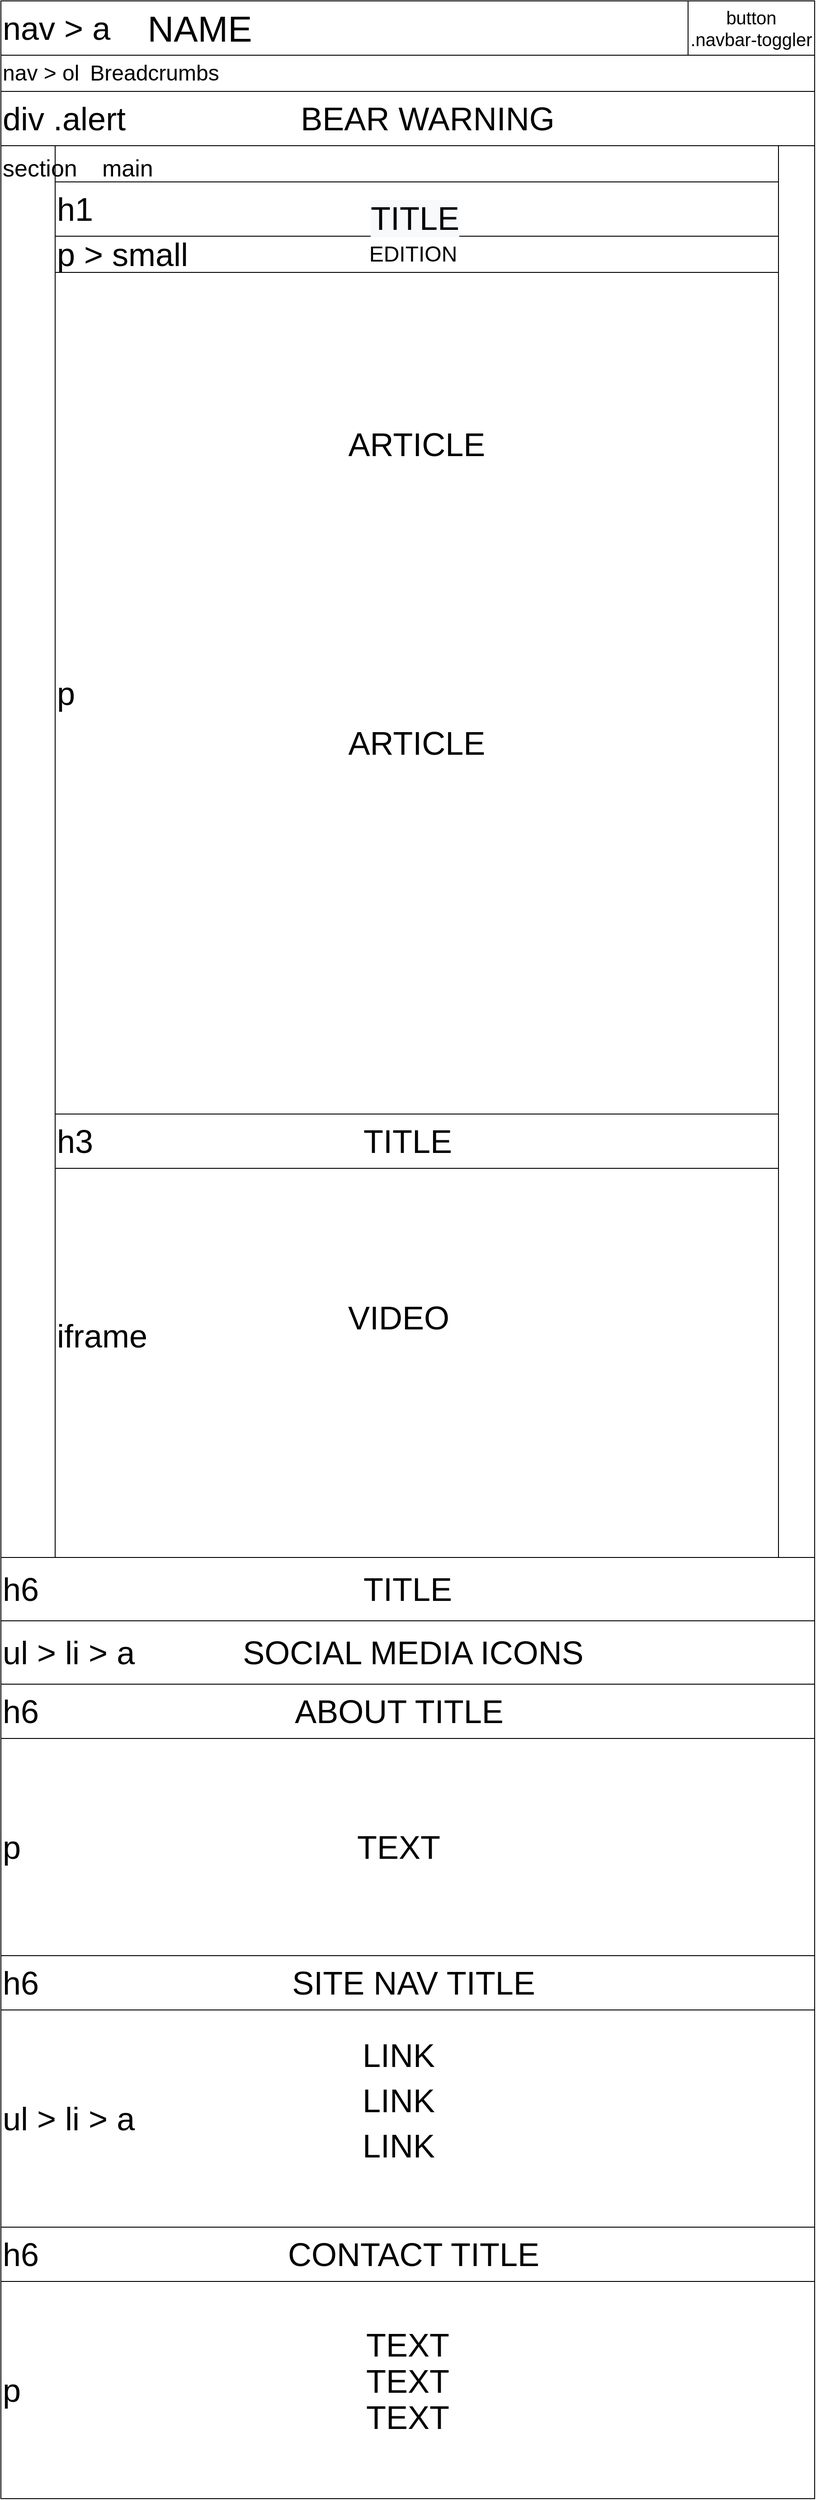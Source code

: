 <mxfile version="12.8.2"><diagram id="ugOjbWRDr27zC8zVwHeK" name="Page-1"><mxGraphModel grid="1" dx="2076" dy="2752" gridSize="10" guides="1" tooltips="1" connect="1" arrows="1" fold="1" page="1" pageScale="1" pageWidth="900" pageHeight="1600" math="0" shadow="0"><root><mxCell id="0"/><mxCell id="1" parent="0"/><mxCell id="L07H9hoiFdgcjU-3nm9L-1" value="&lt;div align=&quot;left&quot;&gt;&lt;font style=&quot;font-size: 36px&quot;&gt;nav &amp;gt; a&lt;/font&gt;&lt;/div&gt;" parent="1" style="rounded=0;whiteSpace=wrap;html=1;align=left;" vertex="1"><mxGeometry as="geometry" width="900" height="60" y="-60"/></mxCell><mxCell id="L07H9hoiFdgcjU-3nm9L-2" value="&lt;div align=&quot;left&quot;&gt;&lt;font style=&quot;font-size: 24px&quot;&gt;nav &amp;gt; ol&lt;/font&gt;&lt;/div&gt;" parent="1" style="rounded=0;whiteSpace=wrap;html=1;align=left;" vertex="1"><mxGeometry as="geometry" width="900" height="40"/></mxCell><mxCell id="L07H9hoiFdgcjU-3nm9L-4" value="&lt;font style=&quot;font-size: 20px&quot;&gt;button&lt;br&gt;.navbar-toggler&lt;/font&gt;" parent="1" style="rounded=0;whiteSpace=wrap;html=1;" vertex="1"><mxGeometry as="geometry" width="140" height="60" y="-60" x="760"/></mxCell><mxCell id="L07H9hoiFdgcjU-3nm9L-37" value="&lt;div align=&quot;left&quot; style=&quot;font-size: 36px&quot;&gt;h6&lt;/div&gt;" parent="1" style="rounded=0;whiteSpace=wrap;html=1;align=left;" vertex="1"><mxGeometry as="geometry" width="900" height="70" y="1660"/></mxCell><mxCell id="L07H9hoiFdgcjU-3nm9L-42" value="&lt;div align=&quot;left&quot; style=&quot;font-size: 36px&quot;&gt;&lt;font style=&quot;font-size: 36px&quot;&gt;ul &amp;gt; li &amp;gt; a&lt;/font&gt;&lt;br&gt;&lt;/div&gt;" parent="1" style="rounded=0;whiteSpace=wrap;html=1;align=left;" vertex="1"><mxGeometry as="geometry" width="900" height="70" y="1730"/></mxCell><mxCell id="L07H9hoiFdgcjU-3nm9L-43" value="&lt;font style=&quot;font-size: 36px&quot;&gt;TITLE&lt;/font&gt;" parent="1" style="text;html=1;strokeColor=none;fillColor=none;align=center;verticalAlign=middle;whiteSpace=wrap;rounded=0;" vertex="1"><mxGeometry as="geometry" width="130" height="20" y="1685" x="385"/></mxCell><mxCell id="L07H9hoiFdgcjU-3nm9L-44" value="&lt;font style=&quot;font-size: 36px&quot;&gt;SOCIAL MEDIA ICONS&lt;/font&gt;" parent="1" style="text;html=1;strokeColor=none;fillColor=none;align=center;verticalAlign=middle;whiteSpace=wrap;rounded=0;" vertex="1"><mxGeometry as="geometry" width="388" height="20" y="1755" x="262"/></mxCell><mxCell id="L07H9hoiFdgcjU-3nm9L-45" value="&lt;font style=&quot;font-size: 40px&quot;&gt;NAME&lt;/font&gt;" parent="1" style="text;html=1;strokeColor=none;fillColor=none;align=center;verticalAlign=middle;whiteSpace=wrap;rounded=0;" vertex="1"><mxGeometry as="geometry" width="160" height="20" y="-40" x="140"/></mxCell><mxCell id="L07H9hoiFdgcjU-3nm9L-46" value="&lt;font style=&quot;font-size: 24px&quot;&gt;Breadcrumbs&lt;/font&gt;" parent="1" style="text;html=1;strokeColor=none;fillColor=none;align=center;verticalAlign=middle;whiteSpace=wrap;rounded=0;" vertex="1"><mxGeometry as="geometry" width="100" height="20" y="10" x="120"/></mxCell><mxCell id="FYjF41eEJFol15JEmtCF-1" value="&lt;div align=&quot;left&quot;&gt;&lt;font style=&quot;font-size: 36px&quot;&gt;h6&lt;/font&gt;&lt;/div&gt;" parent="1" style="rounded=0;whiteSpace=wrap;html=1;align=left;" vertex="1"><mxGeometry as="geometry" width="900" height="60" y="1800"/></mxCell><mxCell id="FYjF41eEJFol15JEmtCF-2" value="&lt;font style=&quot;font-size: 36px&quot;&gt;ABOUT TITLE&lt;/font&gt;" parent="1" style="text;html=1;strokeColor=none;fillColor=none;align=center;verticalAlign=middle;whiteSpace=wrap;rounded=0;" vertex="1"><mxGeometry as="geometry" width="245" height="20" y="1820" x="317.5"/></mxCell><mxCell id="FYjF41eEJFol15JEmtCF-3" value="&lt;div align=&quot;left&quot;&gt;&lt;font style=&quot;font-size: 36px&quot;&gt;p&lt;/font&gt;&lt;/div&gt;" parent="1" style="rounded=0;whiteSpace=wrap;html=1;align=left;" vertex="1"><mxGeometry as="geometry" width="900" height="240" y="1860"/></mxCell><mxCell id="FYjF41eEJFol15JEmtCF-4" value="&lt;font style=&quot;font-size: 36px&quot;&gt;TEXT&lt;/font&gt;" parent="1" style="text;html=1;strokeColor=none;fillColor=none;align=center;verticalAlign=middle;whiteSpace=wrap;rounded=0;" vertex="1"><mxGeometry as="geometry" width="130" height="20" y="1970" x="375"/></mxCell><mxCell id="FYjF41eEJFol15JEmtCF-6" value="&lt;div align=&quot;left&quot;&gt;&lt;font style=&quot;font-size: 36px&quot;&gt;h6&lt;/font&gt;&lt;/div&gt;" parent="1" style="rounded=0;whiteSpace=wrap;html=1;align=left;" vertex="1"><mxGeometry as="geometry" width="900" height="60" y="2100"/></mxCell><mxCell id="FYjF41eEJFol15JEmtCF-7" value="&lt;font style=&quot;font-size: 36px&quot;&gt;SITE NAV TITLE&lt;/font&gt;" parent="1" style="text;html=1;strokeColor=none;fillColor=none;align=center;verticalAlign=middle;whiteSpace=wrap;rounded=0;" vertex="1"><mxGeometry as="geometry" width="305" height="20" y="2120" x="303.5"/></mxCell><mxCell id="FYjF41eEJFol15JEmtCF-8" value="&lt;div align=&quot;left&quot;&gt;&lt;font style=&quot;font-size: 36px&quot;&gt;ul &amp;gt; li &amp;gt; a&lt;/font&gt;&lt;/div&gt;" parent="1" style="rounded=0;whiteSpace=wrap;html=1;align=left;" vertex="1"><mxGeometry as="geometry" width="900" height="240" y="2160"/></mxCell><mxCell id="FYjF41eEJFol15JEmtCF-9" value="&lt;font style=&quot;font-size: 36px&quot;&gt;LINK&lt;/font&gt;" parent="1" style="text;html=1;strokeColor=none;fillColor=none;align=center;verticalAlign=middle;whiteSpace=wrap;rounded=0;" vertex="1"><mxGeometry as="geometry" width="130" height="20" y="2200" x="375"/></mxCell><mxCell id="FYjF41eEJFol15JEmtCF-10" value="&lt;font style=&quot;font-size: 36px&quot;&gt;LINK&lt;/font&gt;" parent="1" style="text;html=1;strokeColor=none;fillColor=none;align=center;verticalAlign=middle;whiteSpace=wrap;rounded=0;" vertex="1"><mxGeometry as="geometry" width="130" height="20" y="2250" x="375"/></mxCell><mxCell id="FYjF41eEJFol15JEmtCF-11" value="&lt;font style=&quot;font-size: 36px&quot;&gt;LINK&lt;/font&gt;" parent="1" style="text;html=1;strokeColor=none;fillColor=none;align=center;verticalAlign=middle;whiteSpace=wrap;rounded=0;" vertex="1"><mxGeometry as="geometry" width="130" height="20" y="2300" x="375"/></mxCell><mxCell id="FYjF41eEJFol15JEmtCF-13" value="&lt;div align=&quot;left&quot;&gt;&lt;font style=&quot;font-size: 36px&quot;&gt;h6&lt;/font&gt;&lt;/div&gt;" parent="1" style="rounded=0;whiteSpace=wrap;html=1;align=left;" vertex="1"><mxGeometry as="geometry" width="900" height="60" y="2400"/></mxCell><mxCell id="FYjF41eEJFol15JEmtCF-14" value="&lt;font style=&quot;font-size: 36px&quot;&gt;CONTACT TITLE&lt;/font&gt;" parent="1" style="text;html=1;strokeColor=none;fillColor=none;align=center;verticalAlign=middle;whiteSpace=wrap;rounded=0;" vertex="1"><mxGeometry as="geometry" width="305" height="20" y="2420" x="303.5"/></mxCell><mxCell id="FYjF41eEJFol15JEmtCF-15" value="&lt;div align=&quot;left&quot;&gt;&lt;font style=&quot;font-size: 36px&quot;&gt;p&lt;/font&gt;&lt;/div&gt;" parent="1" style="rounded=0;whiteSpace=wrap;html=1;align=left;" vertex="1"><mxGeometry as="geometry" width="900" height="240" y="2460"/></mxCell><mxCell id="FYjF41eEJFol15JEmtCF-18" value="&lt;font style=&quot;font-size: 36px&quot;&gt;TEXT&lt;/font&gt;" parent="1" style="text;html=1;strokeColor=none;fillColor=none;align=center;verticalAlign=middle;whiteSpace=wrap;rounded=0;" vertex="1"><mxGeometry as="geometry" width="130" height="20" y="2560" x="385"/></mxCell><mxCell id="FYjF41eEJFol15JEmtCF-19" value="&lt;font style=&quot;font-size: 36px&quot;&gt;TEXT&lt;/font&gt;" parent="1" style="text;html=1;strokeColor=none;fillColor=none;align=center;verticalAlign=middle;whiteSpace=wrap;rounded=0;" vertex="1"><mxGeometry as="geometry" width="130" height="20" y="2600" x="385"/></mxCell><mxCell id="FYjF41eEJFol15JEmtCF-20" value="&lt;font style=&quot;font-size: 36px&quot;&gt;TEXT&lt;/font&gt;" parent="1" style="text;html=1;strokeColor=none;fillColor=none;align=center;verticalAlign=middle;whiteSpace=wrap;rounded=0;" vertex="1"><mxGeometry as="geometry" width="130" height="20" y="2520" x="385"/></mxCell><mxCell id="jxTHOloDYb_lP7OJCzeF-67" value="" parent="1" style="rounded=0;whiteSpace=wrap;html=1;" vertex="1"><mxGeometry as="geometry" width="900" height="1560" y="100"/></mxCell><mxCell id="jxTHOloDYb_lP7OJCzeF-69" value="" parent="1" style="rounded=0;whiteSpace=wrap;html=1;" vertex="1"><mxGeometry as="geometry" width="800" height="1560" y="100" x="60"/></mxCell><mxCell id="jxTHOloDYb_lP7OJCzeF-68" value="&lt;div align=&quot;left&quot; style=&quot;font-size: 26px&quot;&gt;&lt;font style=&quot;font-size: 26px&quot;&gt;section&lt;/font&gt;&lt;/div&gt;" parent="1" style="text;html=1;strokeColor=none;fillColor=none;align=left;verticalAlign=middle;whiteSpace=wrap;rounded=0;" vertex="1"><mxGeometry as="geometry" width="120" height="50" y="100"/></mxCell><mxCell id="jxTHOloDYb_lP7OJCzeF-70" value="&lt;div align=&quot;left&quot; style=&quot;font-size: 26px&quot;&gt;&lt;font style=&quot;font-size: 26px&quot;&gt;main&lt;/font&gt;&lt;/div&gt;" parent="1" style="text;html=1;strokeColor=none;fillColor=none;align=left;verticalAlign=middle;whiteSpace=wrap;rounded=0;" vertex="1"><mxGeometry as="geometry" width="120" height="50" y="100" x="110"/></mxCell><mxCell id="jxTHOloDYb_lP7OJCzeF-72" value="&lt;div align=&quot;left&quot;&gt;&lt;font style=&quot;font-size: 36px&quot;&gt;h1&lt;/font&gt;&lt;/div&gt;" parent="1" style="rounded=0;whiteSpace=wrap;html=1;align=left;" vertex="1"><mxGeometry as="geometry" width="800" height="60" y="140" x="60"/></mxCell><mxCell id="jxTHOloDYb_lP7OJCzeF-73" value="&lt;div align=&quot;left&quot;&gt;&lt;font style=&quot;font-size: 36px&quot;&gt;p &amp;gt; small&lt;/font&gt;&lt;/div&gt;" parent="1" style="rounded=0;whiteSpace=wrap;html=1;align=left;" vertex="1"><mxGeometry as="geometry" width="800" height="40" y="200" x="60"/></mxCell><mxCell id="jxTHOloDYb_lP7OJCzeF-74" value="&lt;div align=&quot;left&quot;&gt;&lt;font style=&quot;font-size: 36px&quot;&gt;p&lt;/font&gt;&lt;/div&gt;" parent="1" style="rounded=0;whiteSpace=wrap;html=1;align=left;" vertex="1"><mxGeometry as="geometry" width="800" height="930" y="240" x="60"/></mxCell><mxCell id="jxTHOloDYb_lP7OJCzeF-79" value="&lt;font style=&quot;font-size: 36px&quot;&gt;ARTICLE&lt;/font&gt;" parent="1" style="text;html=1;strokeColor=none;fillColor=none;align=center;verticalAlign=middle;whiteSpace=wrap;rounded=0;" vertex="1"><mxGeometry as="geometry" width="260" height="20" y="420" x="330"/></mxCell><mxCell id="jxTHOloDYb_lP7OJCzeF-80" value="&lt;font style=&quot;font-size: 36px&quot;&gt;ARTICLE&lt;/font&gt;" parent="1" style="text;html=1;strokeColor=none;fillColor=none;align=center;verticalAlign=middle;whiteSpace=wrap;rounded=0;" vertex="1"><mxGeometry as="geometry" width="260" height="20" y="1405" x="330"/></mxCell><mxCell id="jxTHOloDYb_lP7OJCzeF-85" value="&lt;font style=&quot;font-size: 24px&quot;&gt;EDITION&lt;/font&gt;" parent="1" style="text;html=1;strokeColor=none;fillColor=none;align=center;verticalAlign=middle;whiteSpace=wrap;rounded=0;" vertex="1"><mxGeometry as="geometry" width="260" height="20" y="210" x="326"/></mxCell><mxCell id="jxTHOloDYb_lP7OJCzeF-86" value="&lt;font style=&quot;font-size: 36px&quot;&gt;&lt;span style=&quot;display: inline ; float: none ; background-color: rgb(248 , 249 , 250) ; color: rgb(0 , 0 , 0) ; font-family: &amp;#34;helvetica&amp;#34; ; font-size: 36px ; font-style: normal ; font-variant: normal ; font-weight: 400 ; letter-spacing: normal ; text-align: center ; text-decoration: none ; text-indent: 0px ; text-transform: none ; white-space: normal ; word-spacing: 0px&quot;&gt;TITLE&lt;/span&gt;&lt;/font&gt;&lt;b&gt;&lt;/b&gt;&lt;i&gt;&lt;/i&gt;&lt;u&gt;&lt;/u&gt;&lt;sub&gt;&lt;/sub&gt;&lt;sup&gt;&lt;/sup&gt;&lt;strike&gt;&lt;/strike&gt;" parent="1" style="text;html=1;strokeColor=none;fillColor=none;align=center;verticalAlign=middle;whiteSpace=wrap;rounded=0;" vertex="1"><mxGeometry as="geometry" width="260" height="20" y="170" x="327.5"/></mxCell><mxCell id="lPnd9YBYT_AeuKS4Z_IB-37" value="&lt;div align=&quot;left&quot; style=&quot;font-size: 36px&quot;&gt;&lt;font style=&quot;font-size: 36px&quot;&gt;iframe&lt;/font&gt;&lt;/div&gt;" parent="1" style="rounded=0;whiteSpace=wrap;html=1;align=left;" vertex="1"><mxGeometry as="geometry" width="800" height="490" y="1170" x="60"/></mxCell><mxCell id="lPnd9YBYT_AeuKS4Z_IB-38" value="&lt;font style=&quot;font-size: 36px&quot;&gt;ARTICLE&lt;/font&gt;" parent="1" style="text;html=1;strokeColor=none;fillColor=none;align=center;verticalAlign=middle;whiteSpace=wrap;rounded=0;" vertex="1"><mxGeometry as="geometry" width="260" height="20" y="750" x="330"/></mxCell><mxCell id="lPnd9YBYT_AeuKS4Z_IB-39" value="&lt;font style=&quot;font-size: 36px&quot;&gt;VIDEO&lt;/font&gt;" parent="1" style="text;html=1;strokeColor=none;fillColor=none;align=center;verticalAlign=middle;whiteSpace=wrap;rounded=0;" vertex="1"><mxGeometry as="geometry" width="60" height="20" y="1385" x="410"/></mxCell><mxCell id="lPnd9YBYT_AeuKS4Z_IB-40" value="&lt;div align=&quot;left&quot;&gt;&lt;font style=&quot;font-size: 36px&quot;&gt;h3&lt;/font&gt;&lt;/div&gt;" parent="1" style="rounded=0;whiteSpace=wrap;html=1;align=left;" vertex="1"><mxGeometry as="geometry" width="800" height="60" y="1170" x="60"/></mxCell><mxCell id="lPnd9YBYT_AeuKS4Z_IB-41" value="&lt;font style=&quot;font-size: 36px&quot;&gt;TITLE&lt;/font&gt;" parent="1" style="text;html=1;strokeColor=none;fillColor=none;align=center;verticalAlign=middle;whiteSpace=wrap;rounded=0;" vertex="1"><mxGeometry as="geometry" width="130" height="20" y="1190" x="385"/></mxCell><mxCell id="lPnd9YBYT_AeuKS4Z_IB-42" value="&lt;div align=&quot;left&quot;&gt;&lt;font style=&quot;font-size: 36px&quot;&gt;div .alert&lt;/font&gt;&lt;/div&gt;" parent="1" style="rounded=0;whiteSpace=wrap;html=1;align=left;" vertex="1"><mxGeometry as="geometry" width="900" height="60" y="40"/></mxCell><mxCell id="lPnd9YBYT_AeuKS4Z_IB-43" value="&lt;font style=&quot;font-size: 36px&quot;&gt;BEAR WARNING&lt;/font&gt;" parent="1" style="text;html=1;strokeColor=none;fillColor=none;align=center;verticalAlign=middle;whiteSpace=wrap;rounded=0;" vertex="1"><mxGeometry as="geometry" width="356" height="20" y="60" x="294"/></mxCell></root></mxGraphModel></diagram></mxfile>